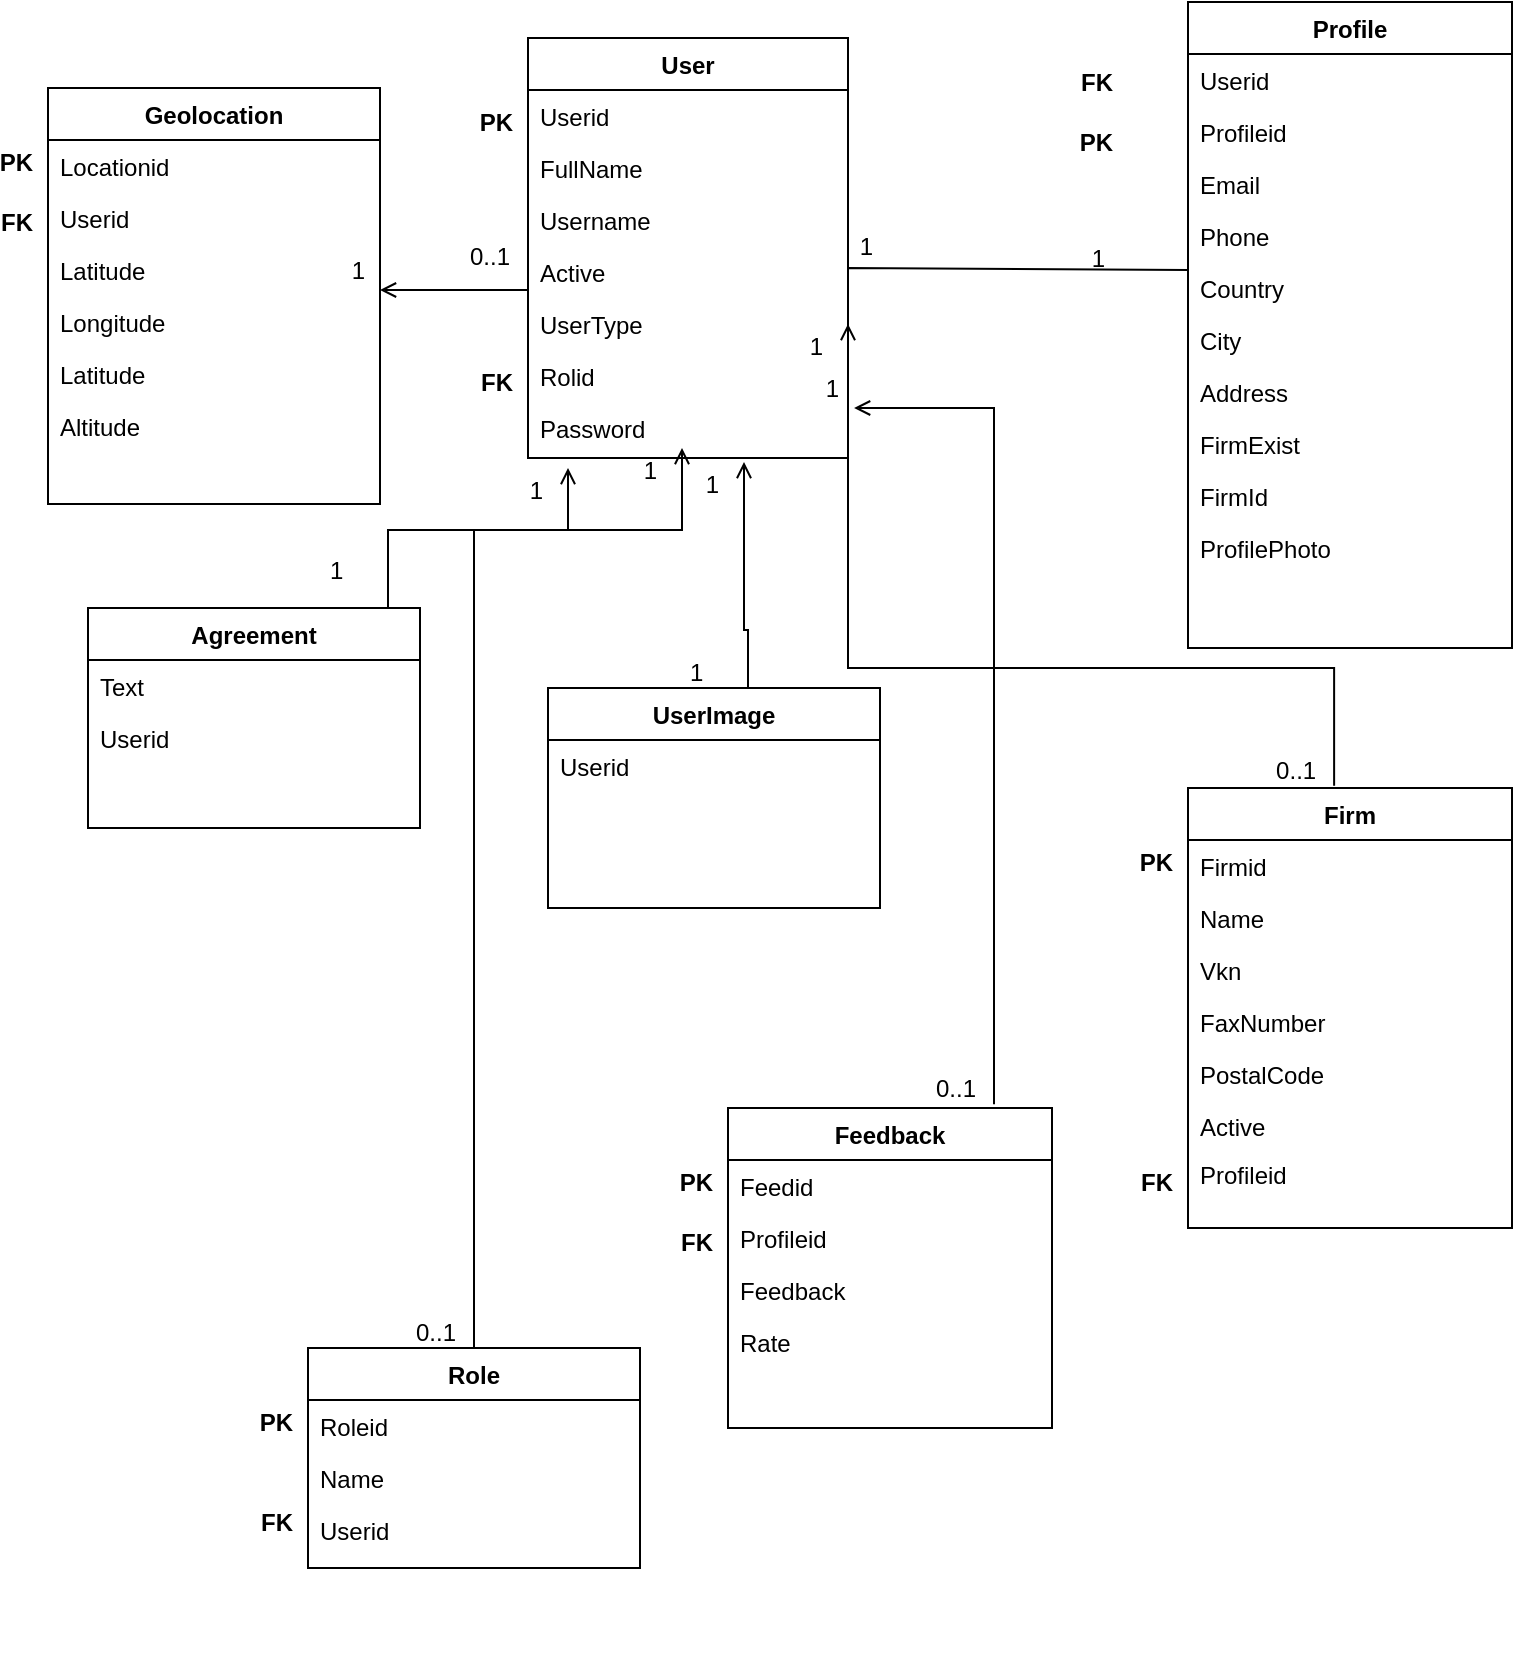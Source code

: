 <mxfile version="21.1.5" type="github">
  <diagram id="C5RBs43oDa-KdzZeNtuy" name="Page-1">
    <mxGraphModel dx="1434" dy="788" grid="1" gridSize="10" guides="1" tooltips="1" connect="1" arrows="1" fold="1" page="1" pageScale="1" pageWidth="827" pageHeight="1169" math="0" shadow="0">
      <root>
        <mxCell id="WIyWlLk6GJQsqaUBKTNV-0" />
        <mxCell id="WIyWlLk6GJQsqaUBKTNV-1" parent="WIyWlLk6GJQsqaUBKTNV-0" />
        <mxCell id="zkfFHV4jXpPFQw0GAbJ--0" value="User" style="swimlane;fontStyle=1;align=center;verticalAlign=top;childLayout=stackLayout;horizontal=1;startSize=26;horizontalStack=0;resizeParent=1;resizeLast=0;collapsible=1;marginBottom=0;rounded=0;shadow=0;strokeWidth=1;" parent="WIyWlLk6GJQsqaUBKTNV-1" vertex="1">
          <mxGeometry x="270" y="125" width="160" height="210" as="geometry">
            <mxRectangle x="220" y="120" width="160" height="26" as="alternateBounds" />
          </mxGeometry>
        </mxCell>
        <mxCell id="zkfFHV4jXpPFQw0GAbJ--1" value="Userid" style="text;align=left;verticalAlign=top;spacingLeft=4;spacingRight=4;overflow=hidden;rotatable=0;points=[[0,0.5],[1,0.5]];portConstraint=eastwest;" parent="zkfFHV4jXpPFQw0GAbJ--0" vertex="1">
          <mxGeometry y="26" width="160" height="26" as="geometry" />
        </mxCell>
        <mxCell id="zkfFHV4jXpPFQw0GAbJ--2" value="FullName" style="text;align=left;verticalAlign=top;spacingLeft=4;spacingRight=4;overflow=hidden;rotatable=0;points=[[0,0.5],[1,0.5]];portConstraint=eastwest;rounded=0;shadow=0;html=0;" parent="zkfFHV4jXpPFQw0GAbJ--0" vertex="1">
          <mxGeometry y="52" width="160" height="26" as="geometry" />
        </mxCell>
        <mxCell id="ejQWLitr5bQr_qlBw3bp-0" value="Username" style="text;align=left;verticalAlign=top;spacingLeft=4;spacingRight=4;overflow=hidden;rotatable=0;points=[[0,0.5],[1,0.5]];portConstraint=eastwest;rounded=0;shadow=0;html=0;" parent="zkfFHV4jXpPFQw0GAbJ--0" vertex="1">
          <mxGeometry y="78" width="160" height="26" as="geometry" />
        </mxCell>
        <mxCell id="ejQWLitr5bQr_qlBw3bp-1" value="Active" style="text;align=left;verticalAlign=top;spacingLeft=4;spacingRight=4;overflow=hidden;rotatable=0;points=[[0,0.5],[1,0.5]];portConstraint=eastwest;rounded=0;shadow=0;html=0;" parent="zkfFHV4jXpPFQw0GAbJ--0" vertex="1">
          <mxGeometry y="104" width="160" height="26" as="geometry" />
        </mxCell>
        <mxCell id="ejQWLitr5bQr_qlBw3bp-2" value="UserType" style="text;align=left;verticalAlign=top;spacingLeft=4;spacingRight=4;overflow=hidden;rotatable=0;points=[[0,0.5],[1,0.5]];portConstraint=eastwest;rounded=0;shadow=0;html=0;" parent="zkfFHV4jXpPFQw0GAbJ--0" vertex="1">
          <mxGeometry y="130" width="160" height="26" as="geometry" />
        </mxCell>
        <mxCell id="2PJVfq2_dcwGlEco9c8U-3" value="Rolid" style="text;align=left;verticalAlign=top;spacingLeft=4;spacingRight=4;overflow=hidden;rotatable=0;points=[[0,0.5],[1,0.5]];portConstraint=eastwest;rounded=0;shadow=0;html=0;" parent="zkfFHV4jXpPFQw0GAbJ--0" vertex="1">
          <mxGeometry y="156" width="160" height="26" as="geometry" />
        </mxCell>
        <mxCell id="2PJVfq2_dcwGlEco9c8U-8" value="Password" style="text;align=left;verticalAlign=top;spacingLeft=4;spacingRight=4;overflow=hidden;rotatable=0;points=[[0,0.5],[1,0.5]];portConstraint=eastwest;rounded=0;shadow=0;html=0;" parent="zkfFHV4jXpPFQw0GAbJ--0" vertex="1">
          <mxGeometry y="182" width="160" height="26" as="geometry" />
        </mxCell>
        <mxCell id="zkfFHV4jXpPFQw0GAbJ--6" value="Firm" style="swimlane;fontStyle=1;align=center;verticalAlign=top;childLayout=stackLayout;horizontal=1;startSize=26;horizontalStack=0;resizeParent=1;resizeLast=0;collapsible=1;marginBottom=0;rounded=0;shadow=0;strokeWidth=1;" parent="WIyWlLk6GJQsqaUBKTNV-1" vertex="1">
          <mxGeometry x="600" y="500" width="162" height="220" as="geometry">
            <mxRectangle x="130" y="380" width="160" height="26" as="alternateBounds" />
          </mxGeometry>
        </mxCell>
        <mxCell id="zkfFHV4jXpPFQw0GAbJ--7" value="Firmid" style="text;align=left;verticalAlign=top;spacingLeft=4;spacingRight=4;overflow=hidden;rotatable=0;points=[[0,0.5],[1,0.5]];portConstraint=eastwest;" parent="zkfFHV4jXpPFQw0GAbJ--6" vertex="1">
          <mxGeometry y="26" width="162" height="26" as="geometry" />
        </mxCell>
        <mxCell id="zkfFHV4jXpPFQw0GAbJ--8" value="Name" style="text;align=left;verticalAlign=top;spacingLeft=4;spacingRight=4;overflow=hidden;rotatable=0;points=[[0,0.5],[1,0.5]];portConstraint=eastwest;rounded=0;shadow=0;html=0;" parent="zkfFHV4jXpPFQw0GAbJ--6" vertex="1">
          <mxGeometry y="52" width="162" height="26" as="geometry" />
        </mxCell>
        <mxCell id="2PJVfq2_dcwGlEco9c8U-6" value="Vkn" style="text;align=left;verticalAlign=top;spacingLeft=4;spacingRight=4;overflow=hidden;rotatable=0;points=[[0,0.5],[1,0.5]];portConstraint=eastwest;rounded=0;shadow=0;html=0;" parent="zkfFHV4jXpPFQw0GAbJ--6" vertex="1">
          <mxGeometry y="78" width="162" height="26" as="geometry" />
        </mxCell>
        <mxCell id="2PJVfq2_dcwGlEco9c8U-16" value="FaxNumber" style="text;align=left;verticalAlign=top;spacingLeft=4;spacingRight=4;overflow=hidden;rotatable=0;points=[[0,0.5],[1,0.5]];portConstraint=eastwest;rounded=0;shadow=0;html=0;" parent="zkfFHV4jXpPFQw0GAbJ--6" vertex="1">
          <mxGeometry y="104" width="162" height="26" as="geometry" />
        </mxCell>
        <mxCell id="2PJVfq2_dcwGlEco9c8U-17" value="PostalCode" style="text;align=left;verticalAlign=top;spacingLeft=4;spacingRight=4;overflow=hidden;rotatable=0;points=[[0,0.5],[1,0.5]];portConstraint=eastwest;rounded=0;shadow=0;html=0;" parent="zkfFHV4jXpPFQw0GAbJ--6" vertex="1">
          <mxGeometry y="130" width="162" height="26" as="geometry" />
        </mxCell>
        <mxCell id="2PJVfq2_dcwGlEco9c8U-18" value="Active" style="text;align=left;verticalAlign=top;spacingLeft=4;spacingRight=4;overflow=hidden;rotatable=0;points=[[0,0.5],[1,0.5]];portConstraint=eastwest;rounded=0;shadow=0;html=0;" parent="zkfFHV4jXpPFQw0GAbJ--6" vertex="1">
          <mxGeometry y="156" width="162" height="24" as="geometry" />
        </mxCell>
        <mxCell id="2PJVfq2_dcwGlEco9c8U-53" value="Profileid" style="text;align=left;verticalAlign=top;spacingLeft=4;spacingRight=4;overflow=hidden;rotatable=0;points=[[0,0.5],[1,0.5]];portConstraint=eastwest;rounded=0;shadow=0;html=0;" parent="zkfFHV4jXpPFQw0GAbJ--6" vertex="1">
          <mxGeometry y="180" width="162" height="26" as="geometry" />
        </mxCell>
        <mxCell id="zkfFHV4jXpPFQw0GAbJ--13" value="Role" style="swimlane;fontStyle=1;align=center;verticalAlign=top;childLayout=stackLayout;horizontal=1;startSize=26;horizontalStack=0;resizeParent=1;resizeLast=0;collapsible=1;marginBottom=0;rounded=0;shadow=0;strokeWidth=1;" parent="WIyWlLk6GJQsqaUBKTNV-1" vertex="1">
          <mxGeometry x="160" y="780" width="166" height="110" as="geometry">
            <mxRectangle x="340" y="380" width="170" height="26" as="alternateBounds" />
          </mxGeometry>
        </mxCell>
        <mxCell id="zkfFHV4jXpPFQw0GAbJ--14" value="Roleid" style="text;align=left;verticalAlign=top;spacingLeft=4;spacingRight=4;overflow=hidden;rotatable=0;points=[[0,0.5],[1,0.5]];portConstraint=eastwest;" parent="zkfFHV4jXpPFQw0GAbJ--13" vertex="1">
          <mxGeometry y="26" width="166" height="26" as="geometry" />
        </mxCell>
        <mxCell id="2PJVfq2_dcwGlEco9c8U-2" value="Name" style="text;align=left;verticalAlign=top;spacingLeft=4;spacingRight=4;overflow=hidden;rotatable=0;points=[[0,0.5],[1,0.5]];portConstraint=eastwest;" parent="zkfFHV4jXpPFQw0GAbJ--13" vertex="1">
          <mxGeometry y="52" width="166" height="26" as="geometry" />
        </mxCell>
        <mxCell id="2PJVfq2_dcwGlEco9c8U-57" value="Userid" style="text;align=left;verticalAlign=top;spacingLeft=4;spacingRight=4;overflow=hidden;rotatable=0;points=[[0,0.5],[1,0.5]];portConstraint=eastwest;" parent="zkfFHV4jXpPFQw0GAbJ--13" vertex="1">
          <mxGeometry y="78" width="166" height="26" as="geometry" />
        </mxCell>
        <mxCell id="zkfFHV4jXpPFQw0GAbJ--17" value="Profile" style="swimlane;fontStyle=1;align=center;verticalAlign=top;childLayout=stackLayout;horizontal=1;startSize=26;horizontalStack=0;resizeParent=1;resizeLast=0;collapsible=1;marginBottom=0;rounded=0;shadow=0;strokeWidth=1;" parent="WIyWlLk6GJQsqaUBKTNV-1" vertex="1">
          <mxGeometry x="600" y="107" width="162" height="323" as="geometry">
            <mxRectangle x="550" y="140" width="160" height="26" as="alternateBounds" />
          </mxGeometry>
        </mxCell>
        <mxCell id="zkfFHV4jXpPFQw0GAbJ--18" value="Userid" style="text;align=left;verticalAlign=top;spacingLeft=4;spacingRight=4;overflow=hidden;rotatable=0;points=[[0,0.5],[1,0.5]];portConstraint=eastwest;" parent="zkfFHV4jXpPFQw0GAbJ--17" vertex="1">
          <mxGeometry y="26" width="162" height="26" as="geometry" />
        </mxCell>
        <mxCell id="zkfFHV4jXpPFQw0GAbJ--19" value="Profileid" style="text;align=left;verticalAlign=top;spacingLeft=4;spacingRight=4;overflow=hidden;rotatable=0;points=[[0,0.5],[1,0.5]];portConstraint=eastwest;rounded=0;shadow=0;html=0;" parent="zkfFHV4jXpPFQw0GAbJ--17" vertex="1">
          <mxGeometry y="52" width="162" height="26" as="geometry" />
        </mxCell>
        <mxCell id="zkfFHV4jXpPFQw0GAbJ--20" value="Email" style="text;align=left;verticalAlign=top;spacingLeft=4;spacingRight=4;overflow=hidden;rotatable=0;points=[[0,0.5],[1,0.5]];portConstraint=eastwest;rounded=0;shadow=0;html=0;" parent="zkfFHV4jXpPFQw0GAbJ--17" vertex="1">
          <mxGeometry y="78" width="162" height="26" as="geometry" />
        </mxCell>
        <mxCell id="zkfFHV4jXpPFQw0GAbJ--21" value="Phone" style="text;align=left;verticalAlign=top;spacingLeft=4;spacingRight=4;overflow=hidden;rotatable=0;points=[[0,0.5],[1,0.5]];portConstraint=eastwest;rounded=0;shadow=0;html=0;" parent="zkfFHV4jXpPFQw0GAbJ--17" vertex="1">
          <mxGeometry y="104" width="162" height="26" as="geometry" />
        </mxCell>
        <mxCell id="zkfFHV4jXpPFQw0GAbJ--22" value="Country" style="text;align=left;verticalAlign=top;spacingLeft=4;spacingRight=4;overflow=hidden;rotatable=0;points=[[0,0.5],[1,0.5]];portConstraint=eastwest;rounded=0;shadow=0;html=0;" parent="zkfFHV4jXpPFQw0GAbJ--17" vertex="1">
          <mxGeometry y="130" width="162" height="26" as="geometry" />
        </mxCell>
        <mxCell id="zkfFHV4jXpPFQw0GAbJ--24" value="City" style="text;align=left;verticalAlign=top;spacingLeft=4;spacingRight=4;overflow=hidden;rotatable=0;points=[[0,0.5],[1,0.5]];portConstraint=eastwest;" parent="zkfFHV4jXpPFQw0GAbJ--17" vertex="1">
          <mxGeometry y="156" width="162" height="26" as="geometry" />
        </mxCell>
        <mxCell id="zkfFHV4jXpPFQw0GAbJ--25" value="Address" style="text;align=left;verticalAlign=top;spacingLeft=4;spacingRight=4;overflow=hidden;rotatable=0;points=[[0,0.5],[1,0.5]];portConstraint=eastwest;" parent="zkfFHV4jXpPFQw0GAbJ--17" vertex="1">
          <mxGeometry y="182" width="162" height="26" as="geometry" />
        </mxCell>
        <mxCell id="2PJVfq2_dcwGlEco9c8U-4" value="FirmExist" style="text;align=left;verticalAlign=top;spacingLeft=4;spacingRight=4;overflow=hidden;rotatable=0;points=[[0,0.5],[1,0.5]];portConstraint=eastwest;" parent="zkfFHV4jXpPFQw0GAbJ--17" vertex="1">
          <mxGeometry y="208" width="162" height="26" as="geometry" />
        </mxCell>
        <mxCell id="2PJVfq2_dcwGlEco9c8U-5" value="FirmId" style="text;align=left;verticalAlign=top;spacingLeft=4;spacingRight=4;overflow=hidden;rotatable=0;points=[[0,0.5],[1,0.5]];portConstraint=eastwest;" parent="zkfFHV4jXpPFQw0GAbJ--17" vertex="1">
          <mxGeometry y="234" width="162" height="26" as="geometry" />
        </mxCell>
        <mxCell id="2PJVfq2_dcwGlEco9c8U-25" value="ProfilePhoto" style="text;align=left;verticalAlign=top;spacingLeft=4;spacingRight=4;overflow=hidden;rotatable=0;points=[[0,0.5],[1,0.5]];portConstraint=eastwest;" parent="zkfFHV4jXpPFQw0GAbJ--17" vertex="1">
          <mxGeometry y="260" width="162" height="30" as="geometry" />
        </mxCell>
        <mxCell id="zkfFHV4jXpPFQw0GAbJ--26" value="" style="endArrow=open;shadow=0;strokeWidth=1;rounded=0;endFill=1;edgeStyle=elbowEdgeStyle;elbow=vertical;exitX=0.451;exitY=-0.005;exitDx=0;exitDy=0;exitPerimeter=0;entryX=1;entryY=0.5;entryDx=0;entryDy=0;" parent="WIyWlLk6GJQsqaUBKTNV-1" source="zkfFHV4jXpPFQw0GAbJ--6" edge="1" target="ejQWLitr5bQr_qlBw3bp-2">
          <mxGeometry x="0.5" y="41" relative="1" as="geometry">
            <mxPoint x="380" y="192" as="sourcePoint" />
            <mxPoint x="580" y="430" as="targetPoint" />
            <mxPoint x="-40" y="32" as="offset" />
            <Array as="points">
              <mxPoint x="580" y="440" />
            </Array>
          </mxGeometry>
        </mxCell>
        <mxCell id="zkfFHV4jXpPFQw0GAbJ--27" value="0..1" style="resizable=0;align=left;verticalAlign=bottom;labelBackgroundColor=none;fontSize=12;" parent="zkfFHV4jXpPFQw0GAbJ--26" connectable="0" vertex="1">
          <mxGeometry x="-1" relative="1" as="geometry">
            <mxPoint x="-31" y="1" as="offset" />
          </mxGeometry>
        </mxCell>
        <mxCell id="zkfFHV4jXpPFQw0GAbJ--28" value="1" style="resizable=0;align=right;verticalAlign=bottom;labelBackgroundColor=none;fontSize=12;" parent="zkfFHV4jXpPFQw0GAbJ--26" connectable="0" vertex="1">
          <mxGeometry x="1" relative="1" as="geometry">
            <mxPoint x="-11" y="20" as="offset" />
          </mxGeometry>
        </mxCell>
        <mxCell id="2PJVfq2_dcwGlEco9c8U-10" value="" style="endArrow=none;html=1;rounded=0;entryX=0;entryY=0.154;entryDx=0;entryDy=0;entryPerimeter=0;" parent="WIyWlLk6GJQsqaUBKTNV-1" target="zkfFHV4jXpPFQw0GAbJ--22" edge="1">
          <mxGeometry width="50" height="50" relative="1" as="geometry">
            <mxPoint x="430" y="241" as="sourcePoint" />
            <mxPoint x="510" y="240" as="targetPoint" />
            <Array as="points">
              <mxPoint x="430" y="240" />
            </Array>
          </mxGeometry>
        </mxCell>
        <mxCell id="2PJVfq2_dcwGlEco9c8U-11" value="1" style="resizable=0;align=right;verticalAlign=bottom;labelBackgroundColor=none;fontSize=12;" parent="WIyWlLk6GJQsqaUBKTNV-1" connectable="0" vertex="1">
          <mxGeometry x="430" y="230.002" as="geometry">
            <mxPoint x="14" y="8" as="offset" />
          </mxGeometry>
        </mxCell>
        <mxCell id="2PJVfq2_dcwGlEco9c8U-12" value="1" style="resizable=0;align=right;verticalAlign=bottom;labelBackgroundColor=none;fontSize=12;" parent="WIyWlLk6GJQsqaUBKTNV-1" connectable="0" vertex="1">
          <mxGeometry x="460" y="260.002" as="geometry">
            <mxPoint x="100" y="-16" as="offset" />
          </mxGeometry>
        </mxCell>
        <mxCell id="2PJVfq2_dcwGlEco9c8U-13" value="" style="endArrow=open;shadow=0;strokeWidth=1;rounded=0;endFill=1;edgeStyle=elbowEdgeStyle;elbow=vertical;exitX=0.5;exitY=0;exitDx=0;exitDy=0;" parent="WIyWlLk6GJQsqaUBKTNV-1" edge="1" source="zkfFHV4jXpPFQw0GAbJ--13">
          <mxGeometry x="0.5" y="41" relative="1" as="geometry">
            <mxPoint x="346.5" y="410" as="sourcePoint" />
            <mxPoint x="347" y="330" as="targetPoint" />
            <mxPoint x="-40" y="32" as="offset" />
            <Array as="points">
              <mxPoint x="345" y="371" />
            </Array>
          </mxGeometry>
        </mxCell>
        <mxCell id="2PJVfq2_dcwGlEco9c8U-14" value="0..1" style="resizable=0;align=left;verticalAlign=bottom;labelBackgroundColor=none;fontSize=12;" parent="2PJVfq2_dcwGlEco9c8U-13" connectable="0" vertex="1">
          <mxGeometry x="-1" relative="1" as="geometry">
            <mxPoint x="-31" y="1" as="offset" />
          </mxGeometry>
        </mxCell>
        <mxCell id="2PJVfq2_dcwGlEco9c8U-15" value="1" style="resizable=0;align=right;verticalAlign=bottom;labelBackgroundColor=none;fontSize=12;" parent="2PJVfq2_dcwGlEco9c8U-13" connectable="0" vertex="1">
          <mxGeometry x="1" relative="1" as="geometry">
            <mxPoint x="-11" y="20" as="offset" />
          </mxGeometry>
        </mxCell>
        <mxCell id="2PJVfq2_dcwGlEco9c8U-19" value="Geolocation" style="swimlane;fontStyle=1;align=center;verticalAlign=top;childLayout=stackLayout;horizontal=1;startSize=26;horizontalStack=0;resizeParent=1;resizeLast=0;collapsible=1;marginBottom=0;rounded=0;shadow=0;strokeWidth=1;" parent="WIyWlLk6GJQsqaUBKTNV-1" vertex="1">
          <mxGeometry x="30" y="150" width="166" height="208" as="geometry">
            <mxRectangle x="340" y="380" width="170" height="26" as="alternateBounds" />
          </mxGeometry>
        </mxCell>
        <mxCell id="2PJVfq2_dcwGlEco9c8U-58" value="Locationid" style="text;align=left;verticalAlign=top;spacingLeft=4;spacingRight=4;overflow=hidden;rotatable=0;points=[[0,0.5],[1,0.5]];portConstraint=eastwest;" parent="2PJVfq2_dcwGlEco9c8U-19" vertex="1">
          <mxGeometry y="26" width="166" height="26" as="geometry" />
        </mxCell>
        <mxCell id="2PJVfq2_dcwGlEco9c8U-42" value="Userid" style="text;align=left;verticalAlign=top;spacingLeft=4;spacingRight=4;overflow=hidden;rotatable=0;points=[[0,0.5],[1,0.5]];portConstraint=eastwest;" parent="2PJVfq2_dcwGlEco9c8U-19" vertex="1">
          <mxGeometry y="52" width="166" height="26" as="geometry" />
        </mxCell>
        <mxCell id="2PJVfq2_dcwGlEco9c8U-21" value="Latitude" style="text;align=left;verticalAlign=top;spacingLeft=4;spacingRight=4;overflow=hidden;rotatable=0;points=[[0,0.5],[1,0.5]];portConstraint=eastwest;" parent="2PJVfq2_dcwGlEco9c8U-19" vertex="1">
          <mxGeometry y="78" width="166" height="26" as="geometry" />
        </mxCell>
        <mxCell id="2PJVfq2_dcwGlEco9c8U-22" value="Longitude" style="text;align=left;verticalAlign=top;spacingLeft=4;spacingRight=4;overflow=hidden;rotatable=0;points=[[0,0.5],[1,0.5]];portConstraint=eastwest;" parent="2PJVfq2_dcwGlEco9c8U-19" vertex="1">
          <mxGeometry y="104" width="166" height="26" as="geometry" />
        </mxCell>
        <mxCell id="2PJVfq2_dcwGlEco9c8U-23" value="Latitude" style="text;align=left;verticalAlign=top;spacingLeft=4;spacingRight=4;overflow=hidden;rotatable=0;points=[[0,0.5],[1,0.5]];portConstraint=eastwest;" parent="2PJVfq2_dcwGlEco9c8U-19" vertex="1">
          <mxGeometry y="130" width="166" height="26" as="geometry" />
        </mxCell>
        <mxCell id="2PJVfq2_dcwGlEco9c8U-24" value="Altitude" style="text;align=left;verticalAlign=top;spacingLeft=4;spacingRight=4;overflow=hidden;rotatable=0;points=[[0,0.5],[1,0.5]];portConstraint=eastwest;" parent="2PJVfq2_dcwGlEco9c8U-19" vertex="1">
          <mxGeometry y="156" width="166" height="26" as="geometry" />
        </mxCell>
        <mxCell id="2PJVfq2_dcwGlEco9c8U-27" value="" style="endArrow=open;shadow=0;strokeWidth=1;rounded=0;endFill=1;edgeStyle=elbowEdgeStyle;elbow=vertical;exitX=0;exitY=0.5;exitDx=0;exitDy=0;" parent="WIyWlLk6GJQsqaUBKTNV-1" source="ejQWLitr5bQr_qlBw3bp-1" edge="1">
          <mxGeometry x="0.5" y="41" relative="1" as="geometry">
            <mxPoint x="210" y="290" as="sourcePoint" />
            <mxPoint x="196" y="251" as="targetPoint" />
            <mxPoint x="-40" y="32" as="offset" />
            <Array as="points">
              <mxPoint x="208.5" y="251" />
            </Array>
          </mxGeometry>
        </mxCell>
        <mxCell id="2PJVfq2_dcwGlEco9c8U-28" value="0..1" style="resizable=0;align=left;verticalAlign=bottom;labelBackgroundColor=none;fontSize=12;" parent="2PJVfq2_dcwGlEco9c8U-27" connectable="0" vertex="1">
          <mxGeometry x="-1" relative="1" as="geometry">
            <mxPoint x="-31" y="1" as="offset" />
          </mxGeometry>
        </mxCell>
        <mxCell id="2PJVfq2_dcwGlEco9c8U-29" value="1" style="resizable=0;align=right;verticalAlign=bottom;labelBackgroundColor=none;fontSize=12;" parent="2PJVfq2_dcwGlEco9c8U-27" connectable="0" vertex="1">
          <mxGeometry x="1" relative="1" as="geometry">
            <mxPoint x="-6" y="-1" as="offset" />
          </mxGeometry>
        </mxCell>
        <mxCell id="2PJVfq2_dcwGlEco9c8U-31" value="Feedback" style="swimlane;fontStyle=1;align=center;verticalAlign=top;childLayout=stackLayout;horizontal=1;startSize=26;horizontalStack=0;resizeParent=1;resizeLast=0;collapsible=1;marginBottom=0;rounded=0;shadow=0;strokeWidth=1;" parent="WIyWlLk6GJQsqaUBKTNV-1" vertex="1">
          <mxGeometry x="370" y="660" width="162" height="160" as="geometry">
            <mxRectangle x="130" y="380" width="160" height="26" as="alternateBounds" />
          </mxGeometry>
        </mxCell>
        <mxCell id="2PJVfq2_dcwGlEco9c8U-32" value="Feedid" style="text;align=left;verticalAlign=top;spacingLeft=4;spacingRight=4;overflow=hidden;rotatable=0;points=[[0,0.5],[1,0.5]];portConstraint=eastwest;" parent="2PJVfq2_dcwGlEco9c8U-31" vertex="1">
          <mxGeometry y="26" width="162" height="26" as="geometry" />
        </mxCell>
        <mxCell id="2PJVfq2_dcwGlEco9c8U-54" value="Profileid" style="text;align=left;verticalAlign=top;spacingLeft=4;spacingRight=4;overflow=hidden;rotatable=0;points=[[0,0.5],[1,0.5]];portConstraint=eastwest;rounded=0;shadow=0;html=0;" parent="2PJVfq2_dcwGlEco9c8U-31" vertex="1">
          <mxGeometry y="52" width="162" height="26" as="geometry" />
        </mxCell>
        <mxCell id="2PJVfq2_dcwGlEco9c8U-34" value="Feedback" style="text;align=left;verticalAlign=top;spacingLeft=4;spacingRight=4;overflow=hidden;rotatable=0;points=[[0,0.5],[1,0.5]];portConstraint=eastwest;rounded=0;shadow=0;html=0;" parent="2PJVfq2_dcwGlEco9c8U-31" vertex="1">
          <mxGeometry y="78" width="162" height="26" as="geometry" />
        </mxCell>
        <mxCell id="2PJVfq2_dcwGlEco9c8U-35" value="Rate" style="text;align=left;verticalAlign=top;spacingLeft=4;spacingRight=4;overflow=hidden;rotatable=0;points=[[0,0.5],[1,0.5]];portConstraint=eastwest;rounded=0;shadow=0;html=0;" parent="2PJVfq2_dcwGlEco9c8U-31" vertex="1">
          <mxGeometry y="104" width="162" height="26" as="geometry" />
        </mxCell>
        <mxCell id="2PJVfq2_dcwGlEco9c8U-38" value="PK" style="resizable=0;align=right;verticalAlign=bottom;labelBackgroundColor=none;fontSize=12;fontStyle=1" parent="WIyWlLk6GJQsqaUBKTNV-1" connectable="0" vertex="1">
          <mxGeometry x="200" y="260" as="geometry">
            <mxPoint x="-176" y="-64" as="offset" />
          </mxGeometry>
        </mxCell>
        <mxCell id="2PJVfq2_dcwGlEco9c8U-43" value="PK" style="resizable=0;align=right;verticalAlign=bottom;labelBackgroundColor=none;fontSize=12;fontStyle=1" parent="WIyWlLk6GJQsqaUBKTNV-1" connectable="0" vertex="1">
          <mxGeometry x="440" y="240" as="geometry">
            <mxPoint x="-176" y="-64" as="offset" />
          </mxGeometry>
        </mxCell>
        <mxCell id="2PJVfq2_dcwGlEco9c8U-44" value="PK" style="resizable=0;align=right;verticalAlign=bottom;labelBackgroundColor=none;fontSize=12;fontStyle=1" parent="WIyWlLk6GJQsqaUBKTNV-1" connectable="0" vertex="1">
          <mxGeometry x="740" y="250" as="geometry">
            <mxPoint x="-176" y="-64" as="offset" />
          </mxGeometry>
        </mxCell>
        <mxCell id="2PJVfq2_dcwGlEco9c8U-45" value="PK" style="resizable=0;align=right;verticalAlign=bottom;labelBackgroundColor=none;fontSize=12;fontStyle=1" parent="WIyWlLk6GJQsqaUBKTNV-1" connectable="0" vertex="1">
          <mxGeometry x="770" y="610" as="geometry">
            <mxPoint x="-176" y="-64" as="offset" />
          </mxGeometry>
        </mxCell>
        <mxCell id="2PJVfq2_dcwGlEco9c8U-46" value="PK" style="resizable=0;align=right;verticalAlign=bottom;labelBackgroundColor=none;fontSize=12;fontStyle=1" parent="WIyWlLk6GJQsqaUBKTNV-1" connectable="0" vertex="1">
          <mxGeometry x="330" y="890" as="geometry">
            <mxPoint x="-176" y="-64" as="offset" />
          </mxGeometry>
        </mxCell>
        <mxCell id="2PJVfq2_dcwGlEco9c8U-47" value="PK" style="resizable=0;align=right;verticalAlign=bottom;labelBackgroundColor=none;fontSize=12;fontStyle=1" parent="WIyWlLk6GJQsqaUBKTNV-1" connectable="0" vertex="1">
          <mxGeometry x="540" y="770" as="geometry">
            <mxPoint x="-176" y="-64" as="offset" />
          </mxGeometry>
        </mxCell>
        <mxCell id="2PJVfq2_dcwGlEco9c8U-48" value="FK" style="resizable=0;align=right;verticalAlign=bottom;labelBackgroundColor=none;fontSize=12;fontStyle=1" parent="WIyWlLk6GJQsqaUBKTNV-1" connectable="0" vertex="1">
          <mxGeometry x="740" y="220" as="geometry">
            <mxPoint x="-176" y="-64" as="offset" />
          </mxGeometry>
        </mxCell>
        <mxCell id="2PJVfq2_dcwGlEco9c8U-49" value="FK" style="resizable=0;align=right;verticalAlign=bottom;labelBackgroundColor=none;fontSize=12;fontStyle=1" parent="WIyWlLk6GJQsqaUBKTNV-1" connectable="0" vertex="1">
          <mxGeometry x="440" y="370" as="geometry">
            <mxPoint x="-176" y="-64" as="offset" />
          </mxGeometry>
        </mxCell>
        <mxCell id="2PJVfq2_dcwGlEco9c8U-50" value="FK" style="resizable=0;align=right;verticalAlign=bottom;labelBackgroundColor=none;fontSize=12;fontStyle=1" parent="WIyWlLk6GJQsqaUBKTNV-1" connectable="0" vertex="1">
          <mxGeometry x="540" y="800" as="geometry">
            <mxPoint x="-176" y="-64" as="offset" />
          </mxGeometry>
        </mxCell>
        <mxCell id="2PJVfq2_dcwGlEco9c8U-55" value="FK" style="resizable=0;align=right;verticalAlign=bottom;labelBackgroundColor=none;fontSize=12;fontStyle=1" parent="WIyWlLk6GJQsqaUBKTNV-1" connectable="0" vertex="1">
          <mxGeometry x="770" y="770" as="geometry">
            <mxPoint x="-176" y="-64" as="offset" />
          </mxGeometry>
        </mxCell>
        <mxCell id="2PJVfq2_dcwGlEco9c8U-59" value="FK" style="resizable=0;align=right;verticalAlign=bottom;labelBackgroundColor=none;fontSize=12;fontStyle=1" parent="WIyWlLk6GJQsqaUBKTNV-1" connectable="0" vertex="1">
          <mxGeometry x="200" y="290" as="geometry">
            <mxPoint x="-176" y="-64" as="offset" />
          </mxGeometry>
        </mxCell>
        <mxCell id="2PJVfq2_dcwGlEco9c8U-60" value="FK" style="resizable=0;align=right;verticalAlign=bottom;labelBackgroundColor=none;fontSize=12;fontStyle=1" parent="WIyWlLk6GJQsqaUBKTNV-1" connectable="0" vertex="1">
          <mxGeometry x="330" y="940" as="geometry">
            <mxPoint x="-176" y="-64" as="offset" />
          </mxGeometry>
        </mxCell>
        <mxCell id="2PJVfq2_dcwGlEco9c8U-64" value="" style="endArrow=open;shadow=0;strokeWidth=1;rounded=0;endFill=1;edgeStyle=elbowEdgeStyle;elbow=vertical;exitX=0.821;exitY=-0.012;exitDx=0;exitDy=0;exitPerimeter=0;entryX=1.019;entryY=0.115;entryDx=0;entryDy=0;entryPerimeter=0;" parent="WIyWlLk6GJQsqaUBKTNV-1" source="2PJVfq2_dcwGlEco9c8U-31" target="2PJVfq2_dcwGlEco9c8U-8" edge="1">
          <mxGeometry x="0.5" y="41" relative="1" as="geometry">
            <mxPoint x="480" y="540" as="sourcePoint" />
            <mxPoint x="550" y="310" as="targetPoint" />
            <mxPoint x="-40" y="32" as="offset" />
            <Array as="points">
              <mxPoint x="482" y="310" />
              <mxPoint x="510" y="310" />
              <mxPoint x="520" y="340" />
            </Array>
          </mxGeometry>
        </mxCell>
        <mxCell id="2PJVfq2_dcwGlEco9c8U-65" value="0..1" style="resizable=0;align=left;verticalAlign=bottom;labelBackgroundColor=none;fontSize=12;" parent="2PJVfq2_dcwGlEco9c8U-64" connectable="0" vertex="1">
          <mxGeometry x="-1" relative="1" as="geometry">
            <mxPoint x="-31" y="1" as="offset" />
          </mxGeometry>
        </mxCell>
        <mxCell id="2PJVfq2_dcwGlEco9c8U-66" value="1" style="resizable=0;align=right;verticalAlign=bottom;labelBackgroundColor=none;fontSize=12;" parent="2PJVfq2_dcwGlEco9c8U-64" connectable="0" vertex="1">
          <mxGeometry x="1" relative="1" as="geometry">
            <mxPoint x="-6" y="-1" as="offset" />
          </mxGeometry>
        </mxCell>
        <mxCell id="_LxHnpt_yzlnSkYjyLW8-0" value="Agreement" style="swimlane;fontStyle=1;align=center;verticalAlign=top;childLayout=stackLayout;horizontal=1;startSize=26;horizontalStack=0;resizeParent=1;resizeLast=0;collapsible=1;marginBottom=0;rounded=0;shadow=0;strokeWidth=1;" vertex="1" parent="WIyWlLk6GJQsqaUBKTNV-1">
          <mxGeometry x="50" y="410" width="166" height="110" as="geometry">
            <mxRectangle x="340" y="380" width="170" height="26" as="alternateBounds" />
          </mxGeometry>
        </mxCell>
        <mxCell id="_LxHnpt_yzlnSkYjyLW8-2" value="Text" style="text;align=left;verticalAlign=top;spacingLeft=4;spacingRight=4;overflow=hidden;rotatable=0;points=[[0,0.5],[1,0.5]];portConstraint=eastwest;" vertex="1" parent="_LxHnpt_yzlnSkYjyLW8-0">
          <mxGeometry y="26" width="166" height="26" as="geometry" />
        </mxCell>
        <mxCell id="_LxHnpt_yzlnSkYjyLW8-3" value="Userid" style="text;align=left;verticalAlign=top;spacingLeft=4;spacingRight=4;overflow=hidden;rotatable=0;points=[[0,0.5],[1,0.5]];portConstraint=eastwest;" vertex="1" parent="_LxHnpt_yzlnSkYjyLW8-0">
          <mxGeometry y="52" width="166" height="26" as="geometry" />
        </mxCell>
        <mxCell id="_LxHnpt_yzlnSkYjyLW8-4" value="" style="endArrow=open;shadow=0;strokeWidth=1;rounded=0;endFill=1;edgeStyle=elbowEdgeStyle;elbow=vertical;entryX=0.125;entryY=1.269;entryDx=0;entryDy=0;entryPerimeter=0;" edge="1" parent="WIyWlLk6GJQsqaUBKTNV-1" target="2PJVfq2_dcwGlEco9c8U-8">
          <mxGeometry x="0.5" y="41" relative="1" as="geometry">
            <mxPoint x="200" y="410" as="sourcePoint" />
            <mxPoint x="260" y="340" as="targetPoint" />
            <mxPoint x="-40" y="32" as="offset" />
            <Array as="points">
              <mxPoint x="198.5" y="371" />
            </Array>
          </mxGeometry>
        </mxCell>
        <mxCell id="_LxHnpt_yzlnSkYjyLW8-5" value="1" style="resizable=0;align=left;verticalAlign=bottom;labelBackgroundColor=none;fontSize=12;" connectable="0" vertex="1" parent="_LxHnpt_yzlnSkYjyLW8-4">
          <mxGeometry x="-1" relative="1" as="geometry">
            <mxPoint x="-31" y="-10" as="offset" />
          </mxGeometry>
        </mxCell>
        <mxCell id="_LxHnpt_yzlnSkYjyLW8-6" value="1" style="resizable=0;align=right;verticalAlign=bottom;labelBackgroundColor=none;fontSize=12;" connectable="0" vertex="1" parent="_LxHnpt_yzlnSkYjyLW8-4">
          <mxGeometry x="1" relative="1" as="geometry">
            <mxPoint x="-11" y="20" as="offset" />
          </mxGeometry>
        </mxCell>
        <mxCell id="_LxHnpt_yzlnSkYjyLW8-11" value="UserImage" style="swimlane;fontStyle=1;align=center;verticalAlign=top;childLayout=stackLayout;horizontal=1;startSize=26;horizontalStack=0;resizeParent=1;resizeLast=0;collapsible=1;marginBottom=0;rounded=0;shadow=0;strokeWidth=1;" vertex="1" parent="WIyWlLk6GJQsqaUBKTNV-1">
          <mxGeometry x="280" y="450" width="166" height="110" as="geometry">
            <mxRectangle x="340" y="380" width="170" height="26" as="alternateBounds" />
          </mxGeometry>
        </mxCell>
        <mxCell id="_LxHnpt_yzlnSkYjyLW8-12" value="Userid" style="text;align=left;verticalAlign=top;spacingLeft=4;spacingRight=4;overflow=hidden;rotatable=0;points=[[0,0.5],[1,0.5]];portConstraint=eastwest;" vertex="1" parent="_LxHnpt_yzlnSkYjyLW8-11">
          <mxGeometry y="26" width="166" height="26" as="geometry" />
        </mxCell>
        <mxCell id="_LxHnpt_yzlnSkYjyLW8-15" value="" style="endArrow=open;shadow=0;strokeWidth=1;rounded=0;endFill=1;edgeStyle=elbowEdgeStyle;elbow=vertical;entryX=0.675;entryY=1.154;entryDx=0;entryDy=0;entryPerimeter=0;" edge="1" parent="WIyWlLk6GJQsqaUBKTNV-1" target="2PJVfq2_dcwGlEco9c8U-8">
          <mxGeometry x="0.5" y="41" relative="1" as="geometry">
            <mxPoint x="380" y="450" as="sourcePoint" />
            <mxPoint x="380" y="370" as="targetPoint" />
            <mxPoint x="-40" y="32" as="offset" />
            <Array as="points">
              <mxPoint x="377.5" y="421" />
            </Array>
          </mxGeometry>
        </mxCell>
        <mxCell id="_LxHnpt_yzlnSkYjyLW8-16" value="1" style="resizable=0;align=left;verticalAlign=bottom;labelBackgroundColor=none;fontSize=12;" connectable="0" vertex="1" parent="_LxHnpt_yzlnSkYjyLW8-15">
          <mxGeometry x="-1" relative="1" as="geometry">
            <mxPoint x="-31" y="1" as="offset" />
          </mxGeometry>
        </mxCell>
        <mxCell id="_LxHnpt_yzlnSkYjyLW8-17" value="1" style="resizable=0;align=right;verticalAlign=bottom;labelBackgroundColor=none;fontSize=12;" connectable="0" vertex="1" parent="_LxHnpt_yzlnSkYjyLW8-15">
          <mxGeometry x="1" relative="1" as="geometry">
            <mxPoint x="-11" y="20" as="offset" />
          </mxGeometry>
        </mxCell>
      </root>
    </mxGraphModel>
  </diagram>
</mxfile>
